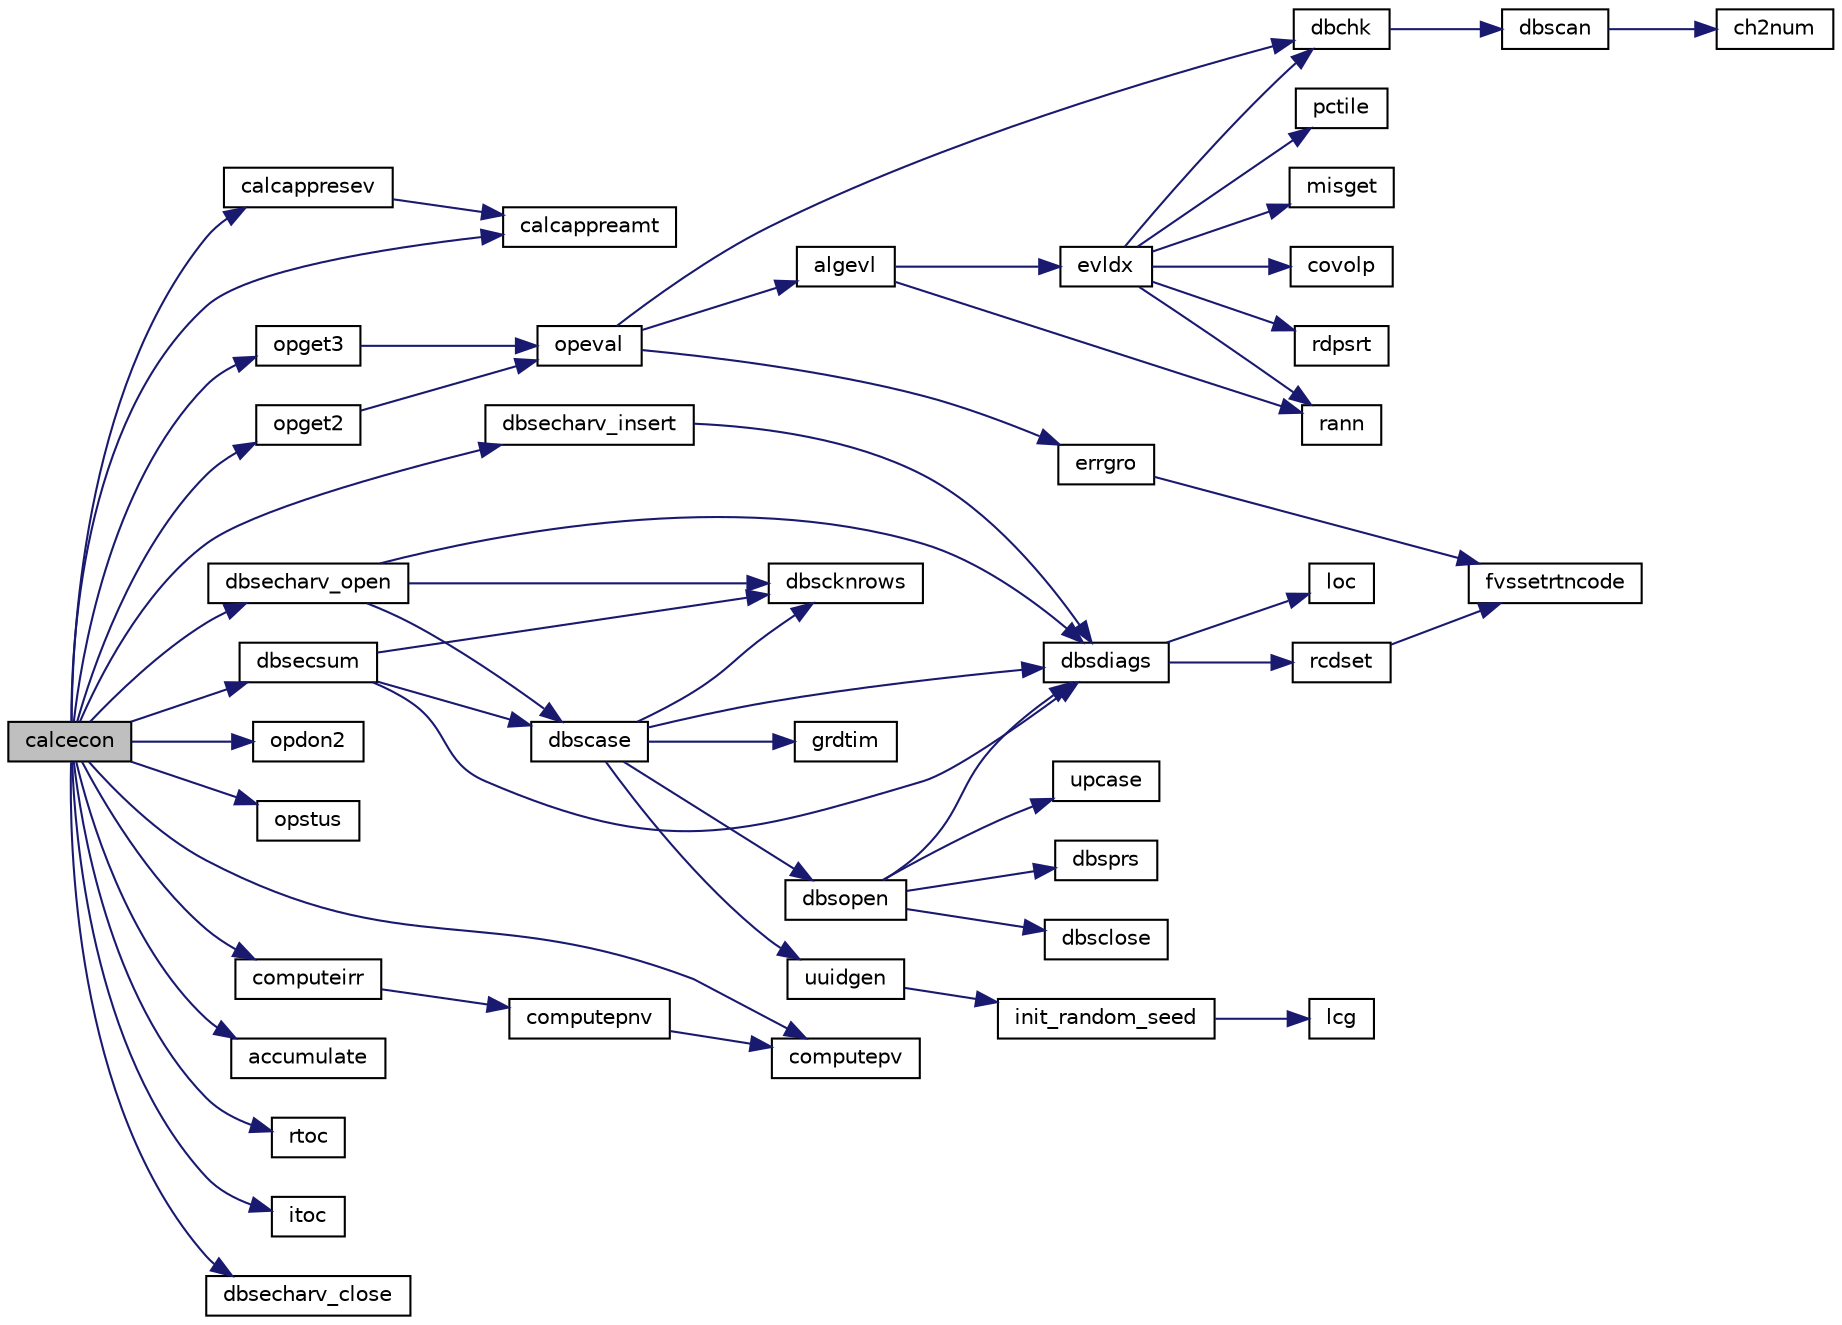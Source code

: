digraph "calcecon"
{
  edge [fontname="Helvetica",fontsize="10",labelfontname="Helvetica",labelfontsize="10"];
  node [fontname="Helvetica",fontsize="10",shape=record];
  rankdir="LR";
  Node1 [label="calcecon",height=0.2,width=0.4,color="black", fillcolor="grey75", style="filled", fontcolor="black"];
  Node1 -> Node2 [color="midnightblue",fontsize="10",style="solid",fontname="Helvetica"];
  Node2 [label="calcappreamt",height=0.2,width=0.4,color="black", fillcolor="white", style="filled",URL="$eccalc_8f.html#a471c758c1b2b5fc0a3889880f080dec2"];
  Node1 -> Node3 [color="midnightblue",fontsize="10",style="solid",fontname="Helvetica"];
  Node3 [label="opget2",height=0.2,width=0.4,color="black", fillcolor="white", style="filled",URL="$opget2_8f.html#afc72bdd266f1ca266e405c5678191a0f"];
  Node3 -> Node4 [color="midnightblue",fontsize="10",style="solid",fontname="Helvetica"];
  Node4 [label="opeval",height=0.2,width=0.4,color="black", fillcolor="white", style="filled",URL="$opeval_8f.html#a7f578a6ee493fc264a7af83a1fbdb14f"];
  Node4 -> Node5 [color="midnightblue",fontsize="10",style="solid",fontname="Helvetica"];
  Node5 [label="dbchk",height=0.2,width=0.4,color="black", fillcolor="white", style="filled",URL="$dbchk_8f.html#a50e82b8d87ebaeb63d8e1abab05bc20b"];
  Node5 -> Node6 [color="midnightblue",fontsize="10",style="solid",fontname="Helvetica"];
  Node6 [label="dbscan",height=0.2,width=0.4,color="black", fillcolor="white", style="filled",URL="$dbscan_8f.html#a18f1eb65a1dbf6141e44b1ac4a10757e"];
  Node6 -> Node7 [color="midnightblue",fontsize="10",style="solid",fontname="Helvetica"];
  Node7 [label="ch2num",height=0.2,width=0.4,color="black", fillcolor="white", style="filled",URL="$ch2num_8f.html#acc5a9987290b4e6c8cfe65bd2cd93540"];
  Node4 -> Node8 [color="midnightblue",fontsize="10",style="solid",fontname="Helvetica"];
  Node8 [label="algevl",height=0.2,width=0.4,color="black", fillcolor="white", style="filled",URL="$algevl_8f.html#af247fcf48bbb347b22ae4f542c7b8ff4"];
  Node8 -> Node9 [color="midnightblue",fontsize="10",style="solid",fontname="Helvetica"];
  Node9 [label="rann",height=0.2,width=0.4,color="black", fillcolor="white", style="filled",URL="$rann_8f.html#adcf580f559b80223c24308901aeda3c0"];
  Node8 -> Node10 [color="midnightblue",fontsize="10",style="solid",fontname="Helvetica"];
  Node10 [label="evldx",height=0.2,width=0.4,color="black", fillcolor="white", style="filled",URL="$evldx_8f.html#adb0d63ac59f362dfb6e7b6cf34509669"];
  Node10 -> Node9 [color="midnightblue",fontsize="10",style="solid",fontname="Helvetica"];
  Node10 -> Node5 [color="midnightblue",fontsize="10",style="solid",fontname="Helvetica"];
  Node10 -> Node11 [color="midnightblue",fontsize="10",style="solid",fontname="Helvetica"];
  Node11 [label="misget",height=0.2,width=0.4,color="black", fillcolor="white", style="filled",URL="$misget_8f.html#a1287765232a4e41af838bb4967b34007"];
  Node10 -> Node12 [color="midnightblue",fontsize="10",style="solid",fontname="Helvetica"];
  Node12 [label="covolp",height=0.2,width=0.4,color="black", fillcolor="white", style="filled",URL="$covolp_8f.html#a03e184cd2613360b70dd021f8da2f5d6"];
  Node10 -> Node13 [color="midnightblue",fontsize="10",style="solid",fontname="Helvetica"];
  Node13 [label="rdpsrt",height=0.2,width=0.4,color="black", fillcolor="white", style="filled",URL="$rdpsrt_8f.html#a0f0c79b72af19ed56f74ee89ecae6877"];
  Node10 -> Node14 [color="midnightblue",fontsize="10",style="solid",fontname="Helvetica"];
  Node14 [label="pctile",height=0.2,width=0.4,color="black", fillcolor="white", style="filled",URL="$pctile_8f.html#a12d7263064b7cef81de7e72852800b83"];
  Node4 -> Node15 [color="midnightblue",fontsize="10",style="solid",fontname="Helvetica"];
  Node15 [label="errgro",height=0.2,width=0.4,color="black", fillcolor="white", style="filled",URL="$errgro_8f.html#a638bc8982f252f2894cb512c31d9890a"];
  Node15 -> Node16 [color="midnightblue",fontsize="10",style="solid",fontname="Helvetica"];
  Node16 [label="fvssetrtncode",height=0.2,width=0.4,color="black", fillcolor="white", style="filled",URL="$cmdline_8f.html#a079170808ee3336a99645e9e57dfe5a9"];
  Node1 -> Node17 [color="midnightblue",fontsize="10",style="solid",fontname="Helvetica"];
  Node17 [label="opdon2",height=0.2,width=0.4,color="black", fillcolor="white", style="filled",URL="$opdon2_8f.html#ad598af89c57050ff83ba178e4b0260eb"];
  Node1 -> Node18 [color="midnightblue",fontsize="10",style="solid",fontname="Helvetica"];
  Node18 [label="opstus",height=0.2,width=0.4,color="black", fillcolor="white", style="filled",URL="$opstus_8f.html#a2ba04a222a41f42068dd870eb6f0f1d0"];
  Node1 -> Node19 [color="midnightblue",fontsize="10",style="solid",fontname="Helvetica"];
  Node19 [label="opget3",height=0.2,width=0.4,color="black", fillcolor="white", style="filled",URL="$opget3_8f.html#ae1f2aba748bbe2ab5fd53e5fab910673"];
  Node19 -> Node4 [color="midnightblue",fontsize="10",style="solid",fontname="Helvetica"];
  Node1 -> Node20 [color="midnightblue",fontsize="10",style="solid",fontname="Helvetica"];
  Node20 [label="calcappresev",height=0.2,width=0.4,color="black", fillcolor="white", style="filled",URL="$eccalc_8f.html#af5697d7a97c2a655cf5c95836147f012"];
  Node20 -> Node2 [color="midnightblue",fontsize="10",style="solid",fontname="Helvetica"];
  Node1 -> Node21 [color="midnightblue",fontsize="10",style="solid",fontname="Helvetica"];
  Node21 [label="computepv",height=0.2,width=0.4,color="black", fillcolor="white", style="filled",URL="$eccalc_8f.html#a9985f1a483906d935b26c08cfd157bf5"];
  Node1 -> Node22 [color="midnightblue",fontsize="10",style="solid",fontname="Helvetica"];
  Node22 [label="computeirr",height=0.2,width=0.4,color="black", fillcolor="white", style="filled",URL="$eccalc_8f.html#a5da30657e224a2c9c34f43c0cfac3eed"];
  Node22 -> Node23 [color="midnightblue",fontsize="10",style="solid",fontname="Helvetica"];
  Node23 [label="computepnv",height=0.2,width=0.4,color="black", fillcolor="white", style="filled",URL="$eccalc_8f.html#ac5b9365f9e9b68318bf5c368bea07c90"];
  Node23 -> Node21 [color="midnightblue",fontsize="10",style="solid",fontname="Helvetica"];
  Node1 -> Node24 [color="midnightblue",fontsize="10",style="solid",fontname="Helvetica"];
  Node24 [label="dbsecsum",height=0.2,width=0.4,color="black", fillcolor="white", style="filled",URL="$dbsecsum_8f.html#a93b17512bc8ebe3ab92b6432be259630"];
  Node24 -> Node25 [color="midnightblue",fontsize="10",style="solid",fontname="Helvetica"];
  Node25 [label="dbscase",height=0.2,width=0.4,color="black", fillcolor="white", style="filled",URL="$dbscase_8f.html#a245165c65b7faa315380a4704d9a2acb"];
  Node25 -> Node26 [color="midnightblue",fontsize="10",style="solid",fontname="Helvetica"];
  Node26 [label="grdtim",height=0.2,width=0.4,color="black", fillcolor="white", style="filled",URL="$grdtim_8f.html#ad10217068165ab4b799e84db9a37e052"];
  Node25 -> Node27 [color="midnightblue",fontsize="10",style="solid",fontname="Helvetica"];
  Node27 [label="dbsopen",height=0.2,width=0.4,color="black", fillcolor="white", style="filled",URL="$dbsopen_8f.html#a3e8dabe730ff2a86c085489e3e88b637"];
  Node27 -> Node28 [color="midnightblue",fontsize="10",style="solid",fontname="Helvetica"];
  Node28 [label="dbsclose",height=0.2,width=0.4,color="black", fillcolor="white", style="filled",URL="$dbsclose_8f.html#aed2197b8dac3e7cc05ea998c5322bca4"];
  Node27 -> Node29 [color="midnightblue",fontsize="10",style="solid",fontname="Helvetica"];
  Node29 [label="upcase",height=0.2,width=0.4,color="black", fillcolor="white", style="filled",URL="$upcase_8f.html#a412a50f91650f78ed984862cdcd7a60d"];
  Node27 -> Node30 [color="midnightblue",fontsize="10",style="solid",fontname="Helvetica"];
  Node30 [label="dbsprs",height=0.2,width=0.4,color="black", fillcolor="white", style="filled",URL="$dbsprs_8f.html#a115f4b725c9a25082da8a39e199486cf"];
  Node27 -> Node31 [color="midnightblue",fontsize="10",style="solid",fontname="Helvetica"];
  Node31 [label="dbsdiags",height=0.2,width=0.4,color="black", fillcolor="white", style="filled",URL="$dbsdiags_8f.html#a15a17a1fbf3da59a37155705f6dc1d98"];
  Node31 -> Node32 [color="midnightblue",fontsize="10",style="solid",fontname="Helvetica"];
  Node32 [label="loc",height=0.2,width=0.4,color="black", fillcolor="white", style="filled",URL="$bur__brn_8c.html#a3c8b7f0fcc184328ecbdff756e8bb21a"];
  Node31 -> Node33 [color="midnightblue",fontsize="10",style="solid",fontname="Helvetica"];
  Node33 [label="rcdset",height=0.2,width=0.4,color="black", fillcolor="white", style="filled",URL="$rcdset_8f.html#a1dba8a40ee085d920a3ebb27fcd34a59"];
  Node33 -> Node16 [color="midnightblue",fontsize="10",style="solid",fontname="Helvetica"];
  Node25 -> Node31 [color="midnightblue",fontsize="10",style="solid",fontname="Helvetica"];
  Node25 -> Node34 [color="midnightblue",fontsize="10",style="solid",fontname="Helvetica"];
  Node34 [label="dbscknrows",height=0.2,width=0.4,color="black", fillcolor="white", style="filled",URL="$dbscknrows_8f.html#ac66e1b51447683e5f478285853226665"];
  Node25 -> Node35 [color="midnightblue",fontsize="10",style="solid",fontname="Helvetica"];
  Node35 [label="uuidgen",height=0.2,width=0.4,color="black", fillcolor="white", style="filled",URL="$uuidgen_8f.html#a46f32e368f6aef2de2f1d5f13b542ef5"];
  Node35 -> Node36 [color="midnightblue",fontsize="10",style="solid",fontname="Helvetica"];
  Node36 [label="init_random_seed",height=0.2,width=0.4,color="black", fillcolor="white", style="filled",URL="$uuidgen_8f.html#a683a42362f933d86450f8e79e7d9452b"];
  Node36 -> Node37 [color="midnightblue",fontsize="10",style="solid",fontname="Helvetica"];
  Node37 [label="lcg",height=0.2,width=0.4,color="black", fillcolor="white", style="filled",URL="$uuidgen_8f.html#a9f48bad95c20db482c161f1b1195e7a6"];
  Node24 -> Node31 [color="midnightblue",fontsize="10",style="solid",fontname="Helvetica"];
  Node24 -> Node34 [color="midnightblue",fontsize="10",style="solid",fontname="Helvetica"];
  Node1 -> Node38 [color="midnightblue",fontsize="10",style="solid",fontname="Helvetica"];
  Node38 [label="dbsecharv_open",height=0.2,width=0.4,color="black", fillcolor="white", style="filled",URL="$dbsecharv_8f.html#a84869f9e7ea677c3bc416c6540dba349"];
  Node38 -> Node25 [color="midnightblue",fontsize="10",style="solid",fontname="Helvetica"];
  Node38 -> Node31 [color="midnightblue",fontsize="10",style="solid",fontname="Helvetica"];
  Node38 -> Node34 [color="midnightblue",fontsize="10",style="solid",fontname="Helvetica"];
  Node1 -> Node39 [color="midnightblue",fontsize="10",style="solid",fontname="Helvetica"];
  Node39 [label="accumulate",height=0.2,width=0.4,color="black", fillcolor="white", style="filled",URL="$eccalc_8f.html#a35d426da38a5047f6d335483799b37c3"];
  Node1 -> Node40 [color="midnightblue",fontsize="10",style="solid",fontname="Helvetica"];
  Node40 [label="dbsecharv_insert",height=0.2,width=0.4,color="black", fillcolor="white", style="filled",URL="$dbsecharv_8f.html#a723765a1b743f7a1ba1d6263a5b6c3ea"];
  Node40 -> Node31 [color="midnightblue",fontsize="10",style="solid",fontname="Helvetica"];
  Node1 -> Node41 [color="midnightblue",fontsize="10",style="solid",fontname="Helvetica"];
  Node41 [label="rtoc",height=0.2,width=0.4,color="black", fillcolor="white", style="filled",URL="$eccalc_8f.html#a23b3f33b99c6d2d4f023ce6bf7b726e0"];
  Node1 -> Node42 [color="midnightblue",fontsize="10",style="solid",fontname="Helvetica"];
  Node42 [label="itoc",height=0.2,width=0.4,color="black", fillcolor="white", style="filled",URL="$eccalc_8f.html#a3d8456e5446969132ef0a0446056b581"];
  Node1 -> Node43 [color="midnightblue",fontsize="10",style="solid",fontname="Helvetica"];
  Node43 [label="dbsecharv_close",height=0.2,width=0.4,color="black", fillcolor="white", style="filled",URL="$dbsecharv_8f.html#a885603bb167428d940acd1cbc0b26d39"];
}

